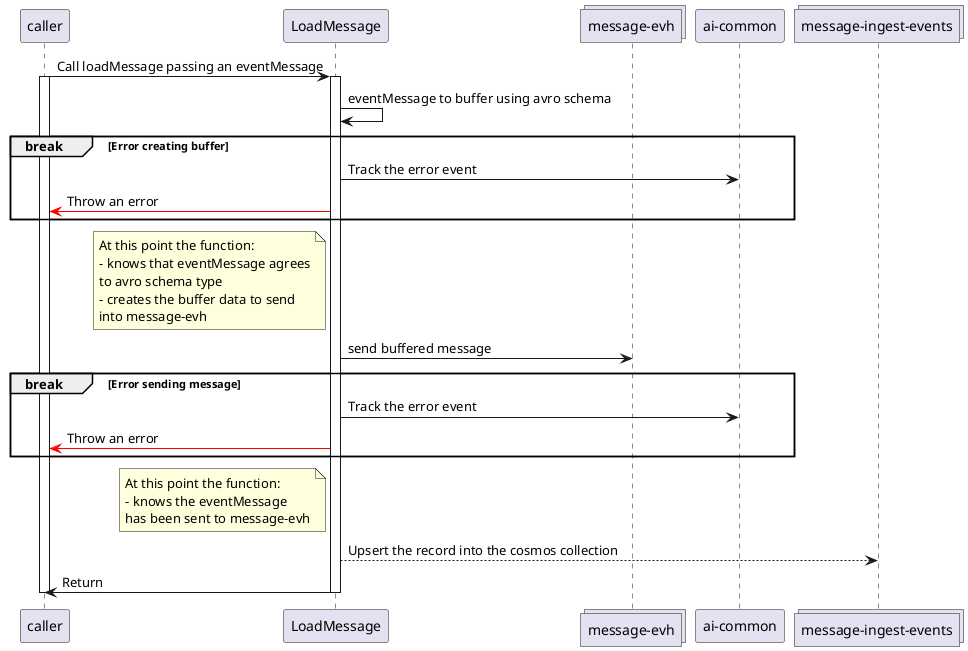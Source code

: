 @startuml load-message

participant caller
participant LoadMessage as lm
collections "message-evh" as evh
participant "ai-common" as ai
collections "message-ingest-events" as mie

caller -> lm : Call loadMessage passing an eventMessage
activate caller
activate lm

lm -> lm : eventMessage to buffer using avro schema
break Error creating buffer
  lm -> ai : Track the error event
  lm -[#red]> caller : Throw an error
end

note left of lm
  At this point the function:
  - knows that eventMessage agrees
  to avro schema type
  - creates the buffer data to send
  into message-evh
end note

lm -> evh : send buffered message
break Error sending message
  lm -> ai : Track the error event
  lm -[#red]> caller : Throw an error
end

note left of lm
  At this point the function:
  - knows the eventMessage
  has been sent to message-evh
end note

lm --> mie : Upsert the record into the cosmos collection

lm -> caller : Return
deactivate lm
deactivate caller
@enduml
